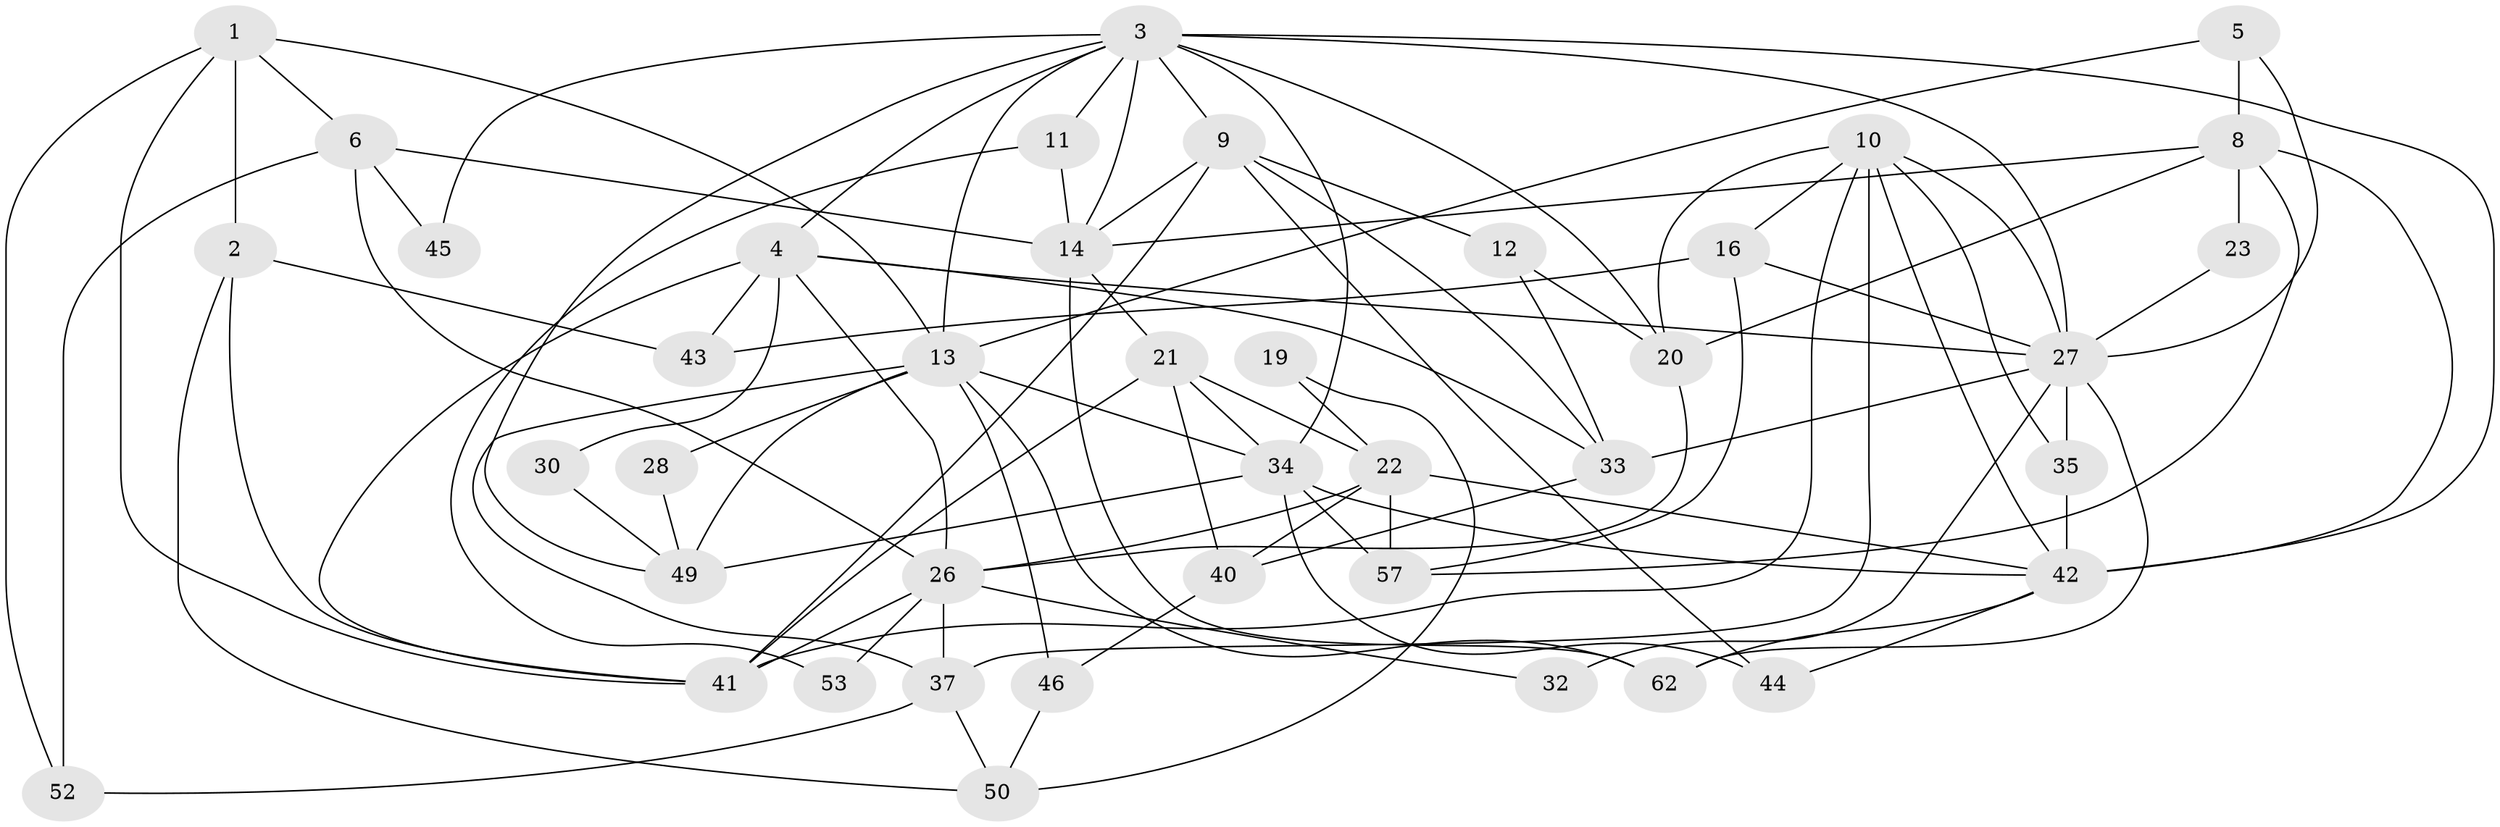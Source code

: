 // Generated by graph-tools (version 1.1) at 2025/52/02/27/25 19:52:04]
// undirected, 41 vertices, 98 edges
graph export_dot {
graph [start="1"]
  node [color=gray90,style=filled];
  1 [super="+17"];
  2 [super="+59"];
  3 [super="+7"];
  4 [super="+24"];
  5;
  6;
  8 [super="+38"];
  9 [super="+51"];
  10 [super="+15"];
  11;
  12 [super="+18"];
  13 [super="+36"];
  14 [super="+55"];
  16;
  19;
  20 [super="+25"];
  21 [super="+39"];
  22 [super="+29"];
  23;
  26 [super="+31"];
  27 [super="+48"];
  28;
  30;
  32;
  33;
  34 [super="+54"];
  35;
  37;
  40 [super="+58"];
  41 [super="+60"];
  42 [super="+47"];
  43;
  44;
  45;
  46;
  49 [super="+56"];
  50 [super="+61"];
  52;
  53;
  57;
  62;
  1 -- 13;
  1 -- 52;
  1 -- 2;
  1 -- 6;
  1 -- 41;
  2 -- 43;
  2 -- 41;
  2 -- 50;
  3 -- 34;
  3 -- 45;
  3 -- 20;
  3 -- 27;
  3 -- 11;
  3 -- 4;
  3 -- 42;
  3 -- 9;
  3 -- 14;
  3 -- 13;
  3 -- 49;
  4 -- 41;
  4 -- 30;
  4 -- 26;
  4 -- 33;
  4 -- 43;
  4 -- 27;
  5 -- 8;
  5 -- 13;
  5 -- 27;
  6 -- 52;
  6 -- 26;
  6 -- 45;
  6 -- 14;
  8 -- 14;
  8 -- 20;
  8 -- 57;
  8 -- 23;
  8 -- 42;
  9 -- 14;
  9 -- 33;
  9 -- 12;
  9 -- 44;
  9 -- 41;
  10 -- 16;
  10 -- 20;
  10 -- 35;
  10 -- 42;
  10 -- 37;
  10 -- 27;
  10 -- 41;
  11 -- 14;
  11 -- 53;
  12 -- 20;
  12 -- 33;
  13 -- 49 [weight=2];
  13 -- 34;
  13 -- 37;
  13 -- 46;
  13 -- 28;
  13 -- 62;
  14 -- 62;
  14 -- 21;
  16 -- 57;
  16 -- 43;
  16 -- 27;
  19 -- 50;
  19 -- 22;
  20 -- 26;
  21 -- 34;
  21 -- 40 [weight=2];
  21 -- 41;
  21 -- 22;
  22 -- 26;
  22 -- 57;
  22 -- 42;
  22 -- 40;
  23 -- 27;
  26 -- 32;
  26 -- 53;
  26 -- 37;
  26 -- 41;
  27 -- 32;
  27 -- 33;
  27 -- 35;
  27 -- 62;
  28 -- 49;
  30 -- 49;
  33 -- 40;
  34 -- 42;
  34 -- 49;
  34 -- 57;
  34 -- 44;
  35 -- 42;
  37 -- 50;
  37 -- 52;
  40 -- 46;
  42 -- 44;
  42 -- 62;
  46 -- 50;
}
